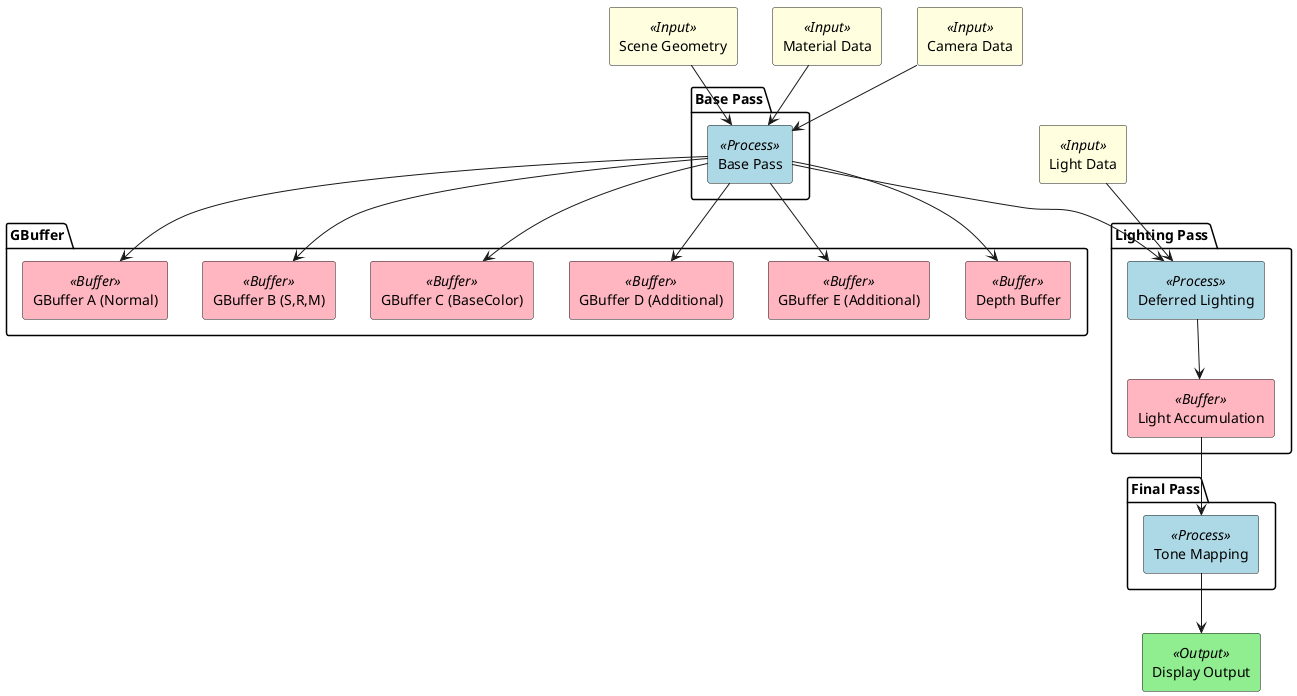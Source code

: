@startuml RenderingFlowGraph

' Style settings
skinparam rectangle {
    BackgroundColor<<Input>> LightYellow
    BackgroundColor<<Output>> LightGreen
    BackgroundColor<<Process>> LightBlue
    BackgroundColor<<Buffer>> LightPink
}

' Input resources
rectangle "Scene Geometry" as Geometry <<Input>>
rectangle "Material Data" as Materials <<Input>>
rectangle "Camera Data" as Camera <<Input>>
rectangle "Light Data" as Lights <<Input>>

package "GBuffer" {
    rectangle "GBuffer A (Normal)" as GBufferA <<Buffer>>
    rectangle "GBuffer B (S,R,M)" as GBufferB <<Buffer>>
    rectangle "GBuffer C (BaseColor)" as GBufferC <<Buffer>>
    rectangle "GBuffer D (Additional)" as GBufferD <<Buffer>>
    rectangle "GBuffer E (Additional)" as GBufferE <<Buffer>>
    rectangle "Depth Buffer" as DepthBuffer <<Buffer>>
}

' Base Pass (Geometry Pass)
package "Base Pass" {
    rectangle "Base Pass" as BasePass <<Process>>
}

' Lighting Pass
package "Lighting Pass" {
    rectangle "Deferred Lighting" as DeferredLight <<Process>>
    rectangle "Light Accumulation" as LightAccum <<Buffer>>
}

' Final Pass
package "Final Pass" {
    rectangle "Tone Mapping" as ToneMap <<Process>>
}

' Final output
rectangle "Display Output" as Output <<Output>>

' Flow connections
Geometry --> BasePass
Materials --> BasePass
Camera --> BasePass

BasePass --> GBufferA
BasePass --> GBufferB
BasePass --> GBufferC
BasePass --> GBufferD
BasePass --> GBufferE
BasePass --> DepthBuffer
BasePass --> DeferredLight

Lights --> DeferredLight

DeferredLight --> LightAccum
LightAccum --> ToneMap
ToneMap --> Output

' Layout hints
Geometry -[hidden]right-> Materials
Materials -[hidden]right-> Camera
Camera -[hidden]right-> Lights

GBufferA -[hidden]right-> GBufferB
GBufferB -[hidden]right-> GBufferC
GBufferC -[hidden]right-> GBufferD
GBufferD -[hidden]right-> GBufferE
GBufferE -[hidden]right-> DepthBuffer

@enduml 